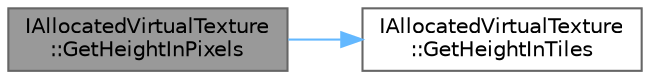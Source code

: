 digraph "IAllocatedVirtualTexture::GetHeightInPixels"
{
 // INTERACTIVE_SVG=YES
 // LATEX_PDF_SIZE
  bgcolor="transparent";
  edge [fontname=Helvetica,fontsize=10,labelfontname=Helvetica,labelfontsize=10];
  node [fontname=Helvetica,fontsize=10,shape=box,height=0.2,width=0.4];
  rankdir="LR";
  Node1 [id="Node000001",label="IAllocatedVirtualTexture\l::GetHeightInPixels",height=0.2,width=0.4,color="gray40", fillcolor="grey60", style="filled", fontcolor="black",tooltip=" "];
  Node1 -> Node2 [id="edge1_Node000001_Node000002",color="steelblue1",style="solid",tooltip=" "];
  Node2 [id="Node000002",label="IAllocatedVirtualTexture\l::GetHeightInTiles",height=0.2,width=0.4,color="grey40", fillcolor="white", style="filled",URL="$dc/d35/classIAllocatedVirtualTexture.html#ac535935ed58234822c547de482f35b72",tooltip=" "];
}

